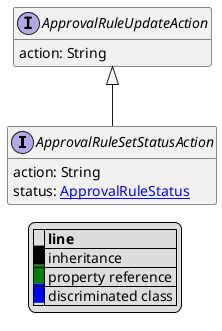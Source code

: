 @startuml

hide empty fields
hide empty methods
legend
|= |= line |
|<back:black>   </back>| inheritance |
|<back:green>   </back>| property reference |
|<back:blue>   </back>| discriminated class |
endlegend
interface ApprovalRuleSetStatusAction [[ApprovalRuleSetStatusAction.svg]] extends ApprovalRuleUpdateAction {
    action: String
    status: [[ApprovalRuleStatus.svg ApprovalRuleStatus]]
}
interface ApprovalRuleUpdateAction [[ApprovalRuleUpdateAction.svg]]  {
    action: String
}





@enduml
